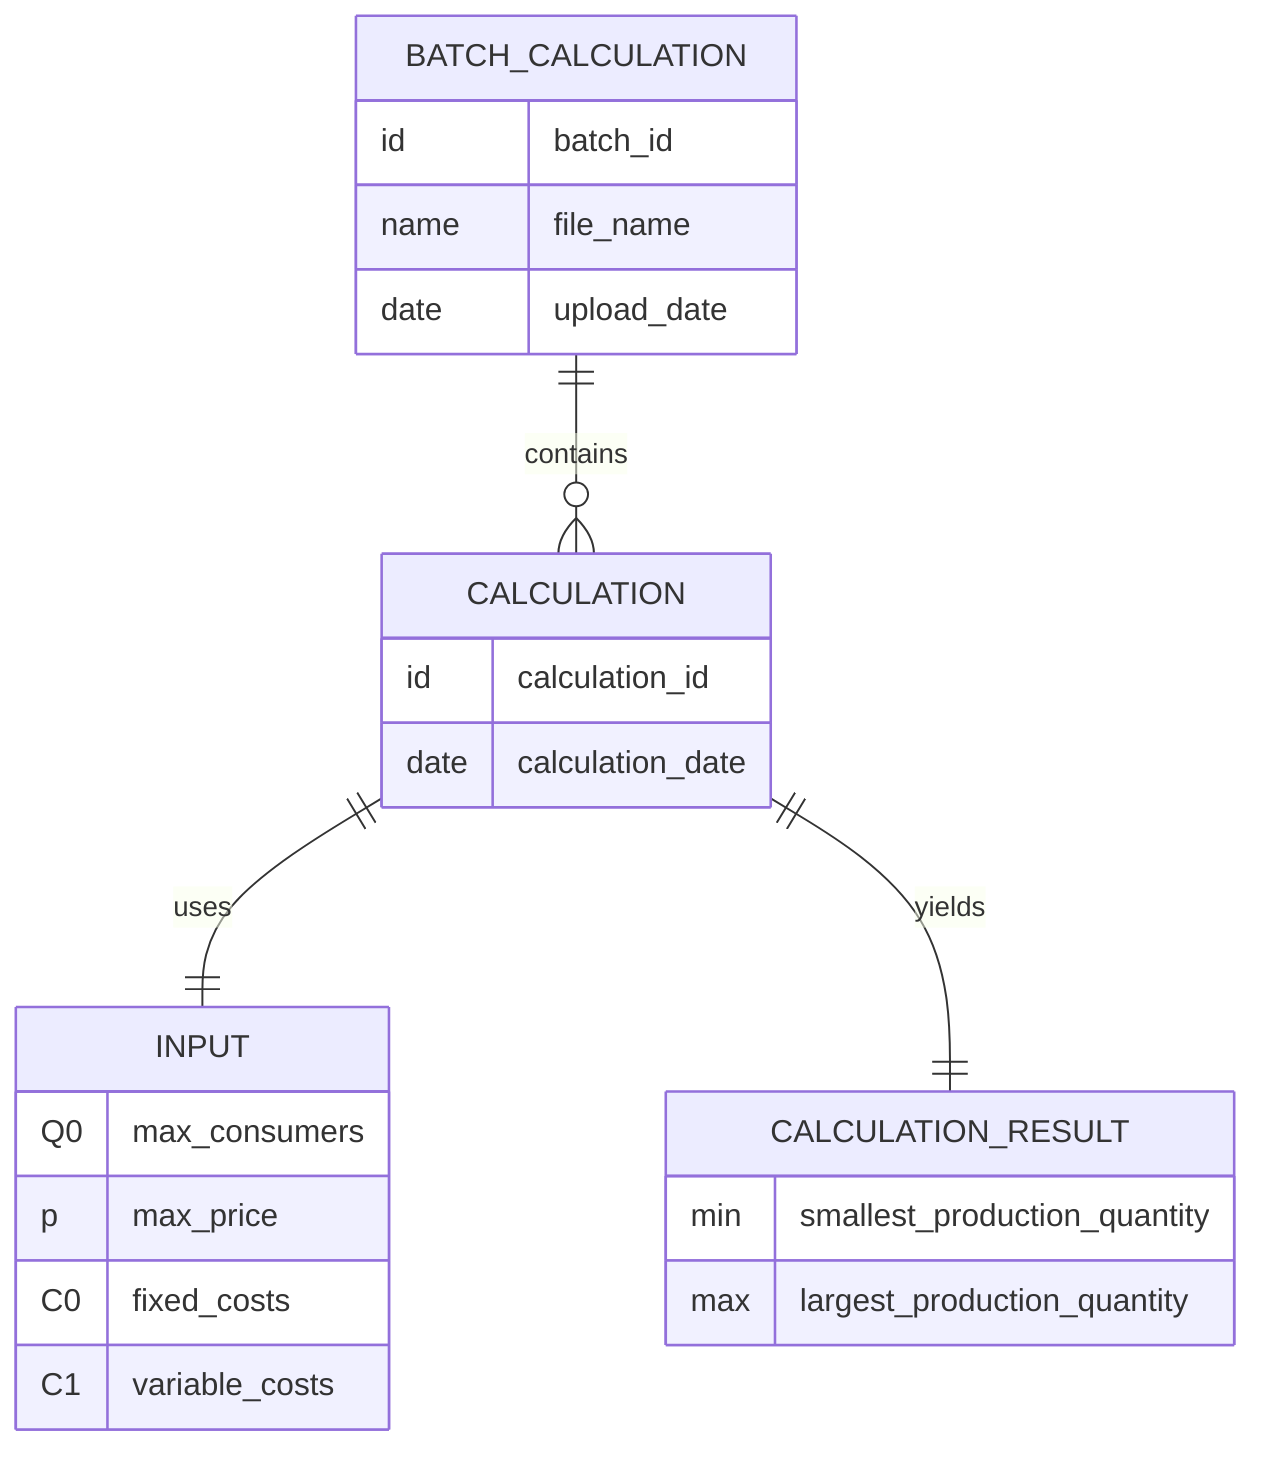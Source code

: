 erDiagram
    INPUT {
        Q0 max_consumers
        p max_price
        C0 fixed_costs
        C1 variable_costs
    }
    
    CALCULATION_RESULT {
        min smallest_production_quantity
        max largest_production_quantity
    }
    
    CALCULATION {
        id calculation_id
        date calculation_date
    }
    
    BATCH_CALCULATION {
        id batch_id
        name file_name
        date upload_date
    }

    CALCULATION ||--|| INPUT : "uses"
    CALCULATION ||--|| CALCULATION_RESULT : "yields"
    BATCH_CALCULATION ||--o{ CALCULATION : "contains"